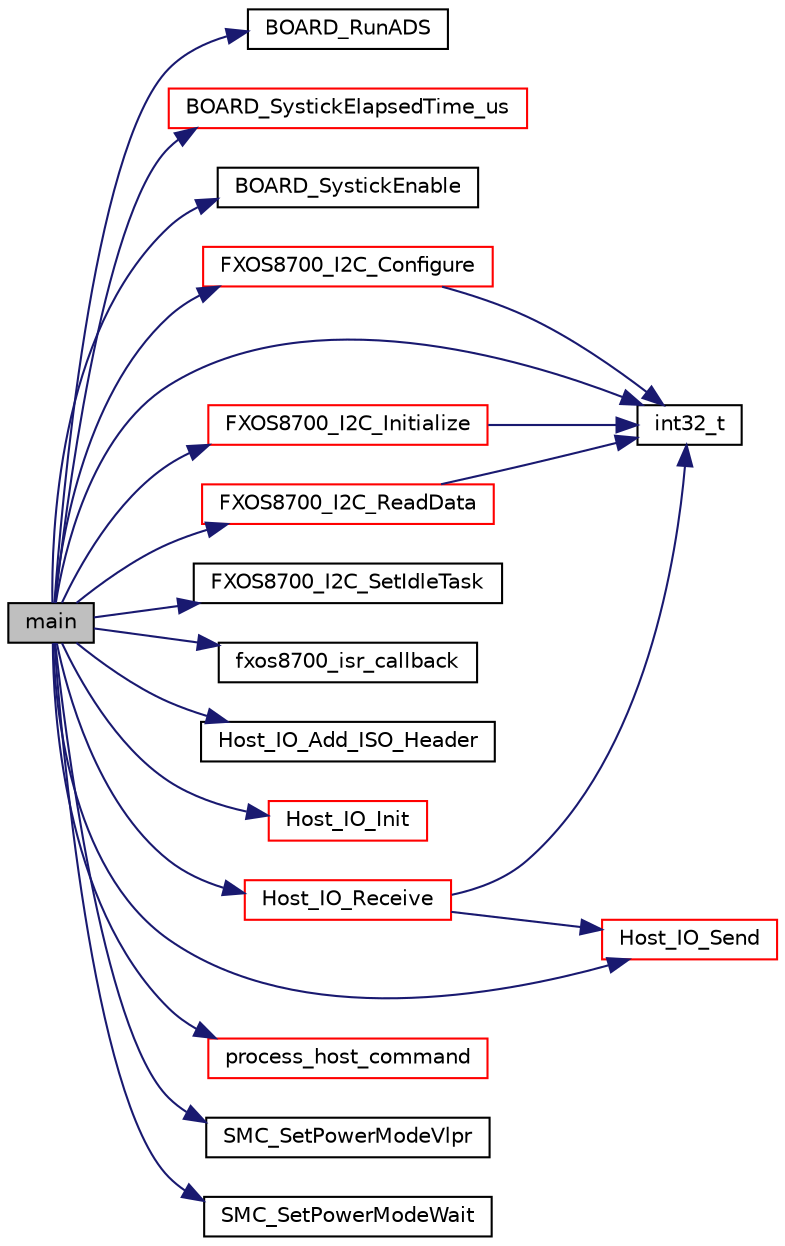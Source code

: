 digraph "main"
{
  edge [fontname="Helvetica",fontsize="10",labelfontname="Helvetica",labelfontsize="10"];
  node [fontname="Helvetica",fontsize="10",shape=record];
  rankdir="LR";
  Node3 [label="main",height=0.2,width=0.4,color="black", fillcolor="grey75", style="filled", fontcolor="black"];
  Node3 -> Node4 [color="midnightblue",fontsize="10",style="solid",fontname="Helvetica"];
  Node4 [label="BOARD_RunADS",height=0.2,width=0.4,color="black", fillcolor="white", style="filled",URL="$lpc_2auto__detection__service_8c.html#a95285f14f6707e326e523c82d926c900",tooltip="The function to register Application Name and initialte ADS. "];
  Node3 -> Node5 [color="midnightblue",fontsize="10",style="solid",fontname="Helvetica"];
  Node5 [label="BOARD_SystickElapsedTime_us",height=0.2,width=0.4,color="red", fillcolor="white", style="filled",URL="$systick__utils_8c.html#a85a32737b730fbb713ec910e1ad17c74",tooltip="Function to compute the Elapsed Time. "];
  Node3 -> Node9 [color="midnightblue",fontsize="10",style="solid",fontname="Helvetica"];
  Node9 [label="BOARD_SystickEnable",height=0.2,width=0.4,color="black", fillcolor="white", style="filled",URL="$systick__utils_8c.html#ad43629969994e92bd3620e630bda24c8",tooltip="Function to enable systicks framework. "];
  Node3 -> Node10 [color="midnightblue",fontsize="10",style="solid",fontname="Helvetica"];
  Node10 [label="FXOS8700_I2C_Configure",height=0.2,width=0.4,color="red", fillcolor="white", style="filled",URL="$fxos8700__drv_8c.html#adcb4dbaa31a6b4ccd6031ee6cc97bb66",tooltip="The interface function to configure he sensor. "];
  Node10 -> Node7 [color="midnightblue",fontsize="10",style="solid",fontname="Helvetica"];
  Node7 [label="int32_t",height=0.2,width=0.4,color="black", fillcolor="white", style="filled",URL="$data__format__service_8h.html#a5d7069350a7d7e65686c77a8038f462f",tooltip="The interface function to append the data on the formated stream. "];
  Node3 -> Node13 [color="midnightblue",fontsize="10",style="solid",fontname="Helvetica"];
  Node13 [label="FXOS8700_I2C_Initialize",height=0.2,width=0.4,color="red", fillcolor="white", style="filled",URL="$fxos8700__drv_8c.html#a17953ccee62fbd698318197b109b9e9f",tooltip="The interface function to initialize the sensor. "];
  Node13 -> Node7 [color="midnightblue",fontsize="10",style="solid",fontname="Helvetica"];
  Node3 -> Node15 [color="midnightblue",fontsize="10",style="solid",fontname="Helvetica"];
  Node15 [label="FXOS8700_I2C_ReadData",height=0.2,width=0.4,color="red", fillcolor="white", style="filled",URL="$fxos8700__drv_8c.html#a0528c7633050aa23e89a79106d804cc6",tooltip="The interface function to read the sensor data. "];
  Node15 -> Node7 [color="midnightblue",fontsize="10",style="solid",fontname="Helvetica"];
  Node3 -> Node17 [color="midnightblue",fontsize="10",style="solid",fontname="Helvetica"];
  Node17 [label="FXOS8700_I2C_SetIdleTask",height=0.2,width=0.4,color="black", fillcolor="white", style="filled",URL="$fxos8700__drv_8c.html#af4efbd044b09aea215f120856f443caf",tooltip=": The interface function to set the I2C Idle Task. "];
  Node3 -> Node18 [color="midnightblue",fontsize="10",style="solid",fontname="Helvetica"];
  Node18 [label="fxos8700_isr_callback",height=0.2,width=0.4,color="black", fillcolor="white", style="filled",URL="$fxos8700__demo_8c.html#a461c227ab3069288f501cf13ad219a58"];
  Node3 -> Node19 [color="midnightblue",fontsize="10",style="solid",fontname="Helvetica"];
  Node19 [label="Host_IO_Add_ISO_Header",height=0.2,width=0.4,color="black", fillcolor="white", style="filled",URL="$host__io__uart_8c.html#a68a2c033a0f6f967149dca76897f5c8a"];
  Node3 -> Node20 [color="midnightblue",fontsize="10",style="solid",fontname="Helvetica"];
  Node20 [label="Host_IO_Init",height=0.2,width=0.4,color="red", fillcolor="white", style="filled",URL="$host__io__uart_8c.html#ab4b858422bbaae71aff2ab540ae0e2b1"];
  Node3 -> Node24 [color="midnightblue",fontsize="10",style="solid",fontname="Helvetica"];
  Node24 [label="Host_IO_Receive",height=0.2,width=0.4,color="red", fillcolor="white", style="filled",URL="$host__io__uart_8c.html#a3924d21a0703878695ebdb68f720fff9"];
  Node24 -> Node7 [color="midnightblue",fontsize="10",style="solid",fontname="Helvetica"];
  Node24 -> Node34 [color="midnightblue",fontsize="10",style="solid",fontname="Helvetica"];
  Node34 [label="Host_IO_Send",height=0.2,width=0.4,color="red", fillcolor="white", style="filled",URL="$host__io__uart_8c.html#a719ad6da4502e713f1573b5353af9617"];
  Node3 -> Node34 [color="midnightblue",fontsize="10",style="solid",fontname="Helvetica"];
  Node3 -> Node7 [color="midnightblue",fontsize="10",style="solid",fontname="Helvetica"];
  Node3 -> Node38 [color="midnightblue",fontsize="10",style="solid",fontname="Helvetica"];
  Node38 [label="process_host_command",height=0.2,width=0.4,color="red", fillcolor="white", style="filled",URL="$fxos8700__demo_8c.html#a0076d28c9a17cd6908c7b3b0f5c6006c"];
  Node3 -> Node39 [color="midnightblue",fontsize="10",style="solid",fontname="Helvetica"];
  Node39 [label="SMC_SetPowerModeVlpr",height=0.2,width=0.4,color="black", fillcolor="white", style="filled",URL="$lpc54114_8c.html#a82cb114bb9a5ea2f235a0216709d70f8",tooltip="Configures the system to VLPR power mode. API name used from Kinetis family to maintain compatibility..."];
  Node3 -> Node40 [color="midnightblue",fontsize="10",style="solid",fontname="Helvetica"];
  Node40 [label="SMC_SetPowerModeWait",height=0.2,width=0.4,color="black", fillcolor="white", style="filled",URL="$lpc54114_8c.html#a5423cac017d1d1a8ac8bba8e91e80e29",tooltip="Configures the system to WAIT power mode. API name used from Kinetis family to maintain compatibility..."];
}
